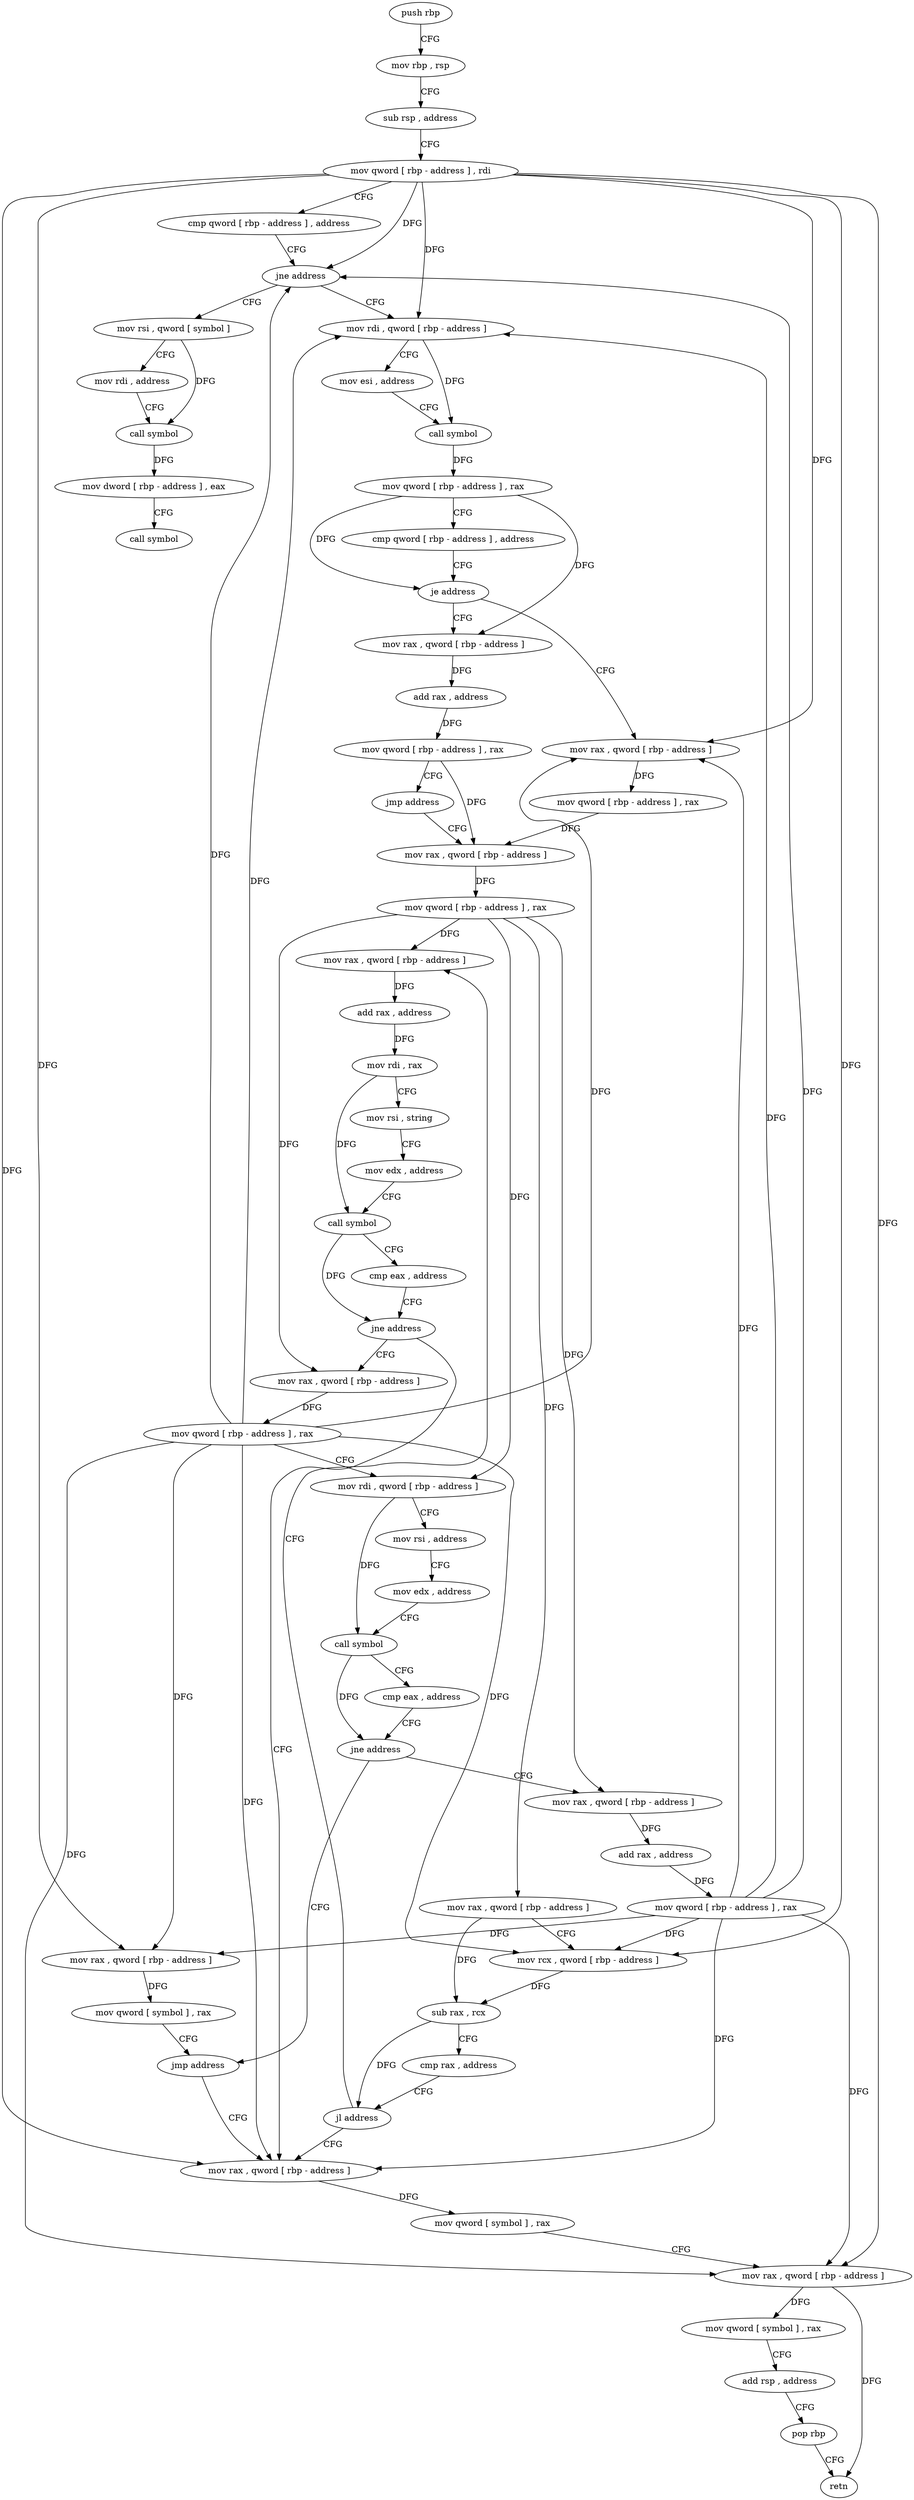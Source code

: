 digraph "func" {
"4220752" [label = "push rbp" ]
"4220753" [label = "mov rbp , rsp" ]
"4220756" [label = "sub rsp , address" ]
"4220760" [label = "mov qword [ rbp - address ] , rdi" ]
"4220764" [label = "cmp qword [ rbp - address ] , address" ]
"4220769" [label = "jne address" ]
"4220806" [label = "mov rdi , qword [ rbp - address ]" ]
"4220775" [label = "mov rsi , qword [ symbol ]" ]
"4220810" [label = "mov esi , address" ]
"4220815" [label = "call symbol" ]
"4220820" [label = "mov qword [ rbp - address ] , rax" ]
"4220824" [label = "cmp qword [ rbp - address ] , address" ]
"4220829" [label = "je address" ]
"4220854" [label = "mov rax , qword [ rbp - address ]" ]
"4220835" [label = "mov rax , qword [ rbp - address ]" ]
"4220783" [label = "mov rdi , address" ]
"4220793" [label = "call symbol" ]
"4220798" [label = "mov dword [ rbp - address ] , eax" ]
"4220801" [label = "call symbol" ]
"4220858" [label = "mov qword [ rbp - address ] , rax" ]
"4220862" [label = "mov rax , qword [ rbp - address ]" ]
"4220839" [label = "add rax , address" ]
"4220845" [label = "mov qword [ rbp - address ] , rax" ]
"4220849" [label = "jmp address" ]
"4221005" [label = "mov rax , qword [ rbp - address ]" ]
"4221009" [label = "mov qword [ symbol ] , rax" ]
"4221017" [label = "mov rax , qword [ rbp - address ]" ]
"4221021" [label = "mov qword [ symbol ] , rax" ]
"4221029" [label = "add rsp , address" ]
"4221033" [label = "pop rbp" ]
"4221034" [label = "retn" ]
"4220891" [label = "mov rax , qword [ rbp - address ]" ]
"4220895" [label = "add rax , address" ]
"4220901" [label = "mov rdi , rax" ]
"4220904" [label = "mov rsi , string" ]
"4220914" [label = "mov edx , address" ]
"4220919" [label = "call symbol" ]
"4220924" [label = "cmp eax , address" ]
"4220927" [label = "jne address" ]
"4220933" [label = "mov rax , qword [ rbp - address ]" ]
"4220866" [label = "mov qword [ rbp - address ] , rax" ]
"4220870" [label = "mov rax , qword [ rbp - address ]" ]
"4220874" [label = "mov rcx , qword [ rbp - address ]" ]
"4220878" [label = "sub rax , rcx" ]
"4220881" [label = "cmp rax , address" ]
"4220885" [label = "jl address" ]
"4220937" [label = "mov qword [ rbp - address ] , rax" ]
"4220941" [label = "mov rdi , qword [ rbp - address ]" ]
"4220945" [label = "mov rsi , address" ]
"4220955" [label = "mov edx , address" ]
"4220960" [label = "call symbol" ]
"4220965" [label = "cmp eax , address" ]
"4220968" [label = "jne address" ]
"4221000" [label = "jmp address" ]
"4220974" [label = "mov rax , qword [ rbp - address ]" ]
"4220978" [label = "add rax , address" ]
"4220984" [label = "mov qword [ rbp - address ] , rax" ]
"4220988" [label = "mov rax , qword [ rbp - address ]" ]
"4220992" [label = "mov qword [ symbol ] , rax" ]
"4220752" -> "4220753" [ label = "CFG" ]
"4220753" -> "4220756" [ label = "CFG" ]
"4220756" -> "4220760" [ label = "CFG" ]
"4220760" -> "4220764" [ label = "CFG" ]
"4220760" -> "4220769" [ label = "DFG" ]
"4220760" -> "4220806" [ label = "DFG" ]
"4220760" -> "4220854" [ label = "DFG" ]
"4220760" -> "4220874" [ label = "DFG" ]
"4220760" -> "4221005" [ label = "DFG" ]
"4220760" -> "4221017" [ label = "DFG" ]
"4220760" -> "4220988" [ label = "DFG" ]
"4220764" -> "4220769" [ label = "CFG" ]
"4220769" -> "4220806" [ label = "CFG" ]
"4220769" -> "4220775" [ label = "CFG" ]
"4220806" -> "4220810" [ label = "CFG" ]
"4220806" -> "4220815" [ label = "DFG" ]
"4220775" -> "4220783" [ label = "CFG" ]
"4220775" -> "4220793" [ label = "DFG" ]
"4220810" -> "4220815" [ label = "CFG" ]
"4220815" -> "4220820" [ label = "DFG" ]
"4220820" -> "4220824" [ label = "CFG" ]
"4220820" -> "4220829" [ label = "DFG" ]
"4220820" -> "4220835" [ label = "DFG" ]
"4220824" -> "4220829" [ label = "CFG" ]
"4220829" -> "4220854" [ label = "CFG" ]
"4220829" -> "4220835" [ label = "CFG" ]
"4220854" -> "4220858" [ label = "DFG" ]
"4220835" -> "4220839" [ label = "DFG" ]
"4220783" -> "4220793" [ label = "CFG" ]
"4220793" -> "4220798" [ label = "DFG" ]
"4220798" -> "4220801" [ label = "CFG" ]
"4220858" -> "4220862" [ label = "DFG" ]
"4220862" -> "4220866" [ label = "DFG" ]
"4220839" -> "4220845" [ label = "DFG" ]
"4220845" -> "4220849" [ label = "CFG" ]
"4220845" -> "4220862" [ label = "DFG" ]
"4220849" -> "4220862" [ label = "CFG" ]
"4221005" -> "4221009" [ label = "DFG" ]
"4221009" -> "4221017" [ label = "CFG" ]
"4221017" -> "4221021" [ label = "DFG" ]
"4221017" -> "4221034" [ label = "DFG" ]
"4221021" -> "4221029" [ label = "CFG" ]
"4221029" -> "4221033" [ label = "CFG" ]
"4221033" -> "4221034" [ label = "CFG" ]
"4220891" -> "4220895" [ label = "DFG" ]
"4220895" -> "4220901" [ label = "DFG" ]
"4220901" -> "4220904" [ label = "CFG" ]
"4220901" -> "4220919" [ label = "DFG" ]
"4220904" -> "4220914" [ label = "CFG" ]
"4220914" -> "4220919" [ label = "CFG" ]
"4220919" -> "4220924" [ label = "CFG" ]
"4220919" -> "4220927" [ label = "DFG" ]
"4220924" -> "4220927" [ label = "CFG" ]
"4220927" -> "4221005" [ label = "CFG" ]
"4220927" -> "4220933" [ label = "CFG" ]
"4220933" -> "4220937" [ label = "DFG" ]
"4220866" -> "4220870" [ label = "DFG" ]
"4220866" -> "4220891" [ label = "DFG" ]
"4220866" -> "4220933" [ label = "DFG" ]
"4220866" -> "4220941" [ label = "DFG" ]
"4220866" -> "4220974" [ label = "DFG" ]
"4220870" -> "4220874" [ label = "CFG" ]
"4220870" -> "4220878" [ label = "DFG" ]
"4220874" -> "4220878" [ label = "DFG" ]
"4220878" -> "4220881" [ label = "CFG" ]
"4220878" -> "4220885" [ label = "DFG" ]
"4220881" -> "4220885" [ label = "CFG" ]
"4220885" -> "4221005" [ label = "CFG" ]
"4220885" -> "4220891" [ label = "CFG" ]
"4220937" -> "4220941" [ label = "CFG" ]
"4220937" -> "4220769" [ label = "DFG" ]
"4220937" -> "4220806" [ label = "DFG" ]
"4220937" -> "4220854" [ label = "DFG" ]
"4220937" -> "4220874" [ label = "DFG" ]
"4220937" -> "4221005" [ label = "DFG" ]
"4220937" -> "4221017" [ label = "DFG" ]
"4220937" -> "4220988" [ label = "DFG" ]
"4220941" -> "4220945" [ label = "CFG" ]
"4220941" -> "4220960" [ label = "DFG" ]
"4220945" -> "4220955" [ label = "CFG" ]
"4220955" -> "4220960" [ label = "CFG" ]
"4220960" -> "4220965" [ label = "CFG" ]
"4220960" -> "4220968" [ label = "DFG" ]
"4220965" -> "4220968" [ label = "CFG" ]
"4220968" -> "4221000" [ label = "CFG" ]
"4220968" -> "4220974" [ label = "CFG" ]
"4221000" -> "4221005" [ label = "CFG" ]
"4220974" -> "4220978" [ label = "DFG" ]
"4220978" -> "4220984" [ label = "DFG" ]
"4220984" -> "4220988" [ label = "DFG" ]
"4220984" -> "4220769" [ label = "DFG" ]
"4220984" -> "4220806" [ label = "DFG" ]
"4220984" -> "4220854" [ label = "DFG" ]
"4220984" -> "4220874" [ label = "DFG" ]
"4220984" -> "4221005" [ label = "DFG" ]
"4220984" -> "4221017" [ label = "DFG" ]
"4220988" -> "4220992" [ label = "DFG" ]
"4220992" -> "4221000" [ label = "CFG" ]
}
